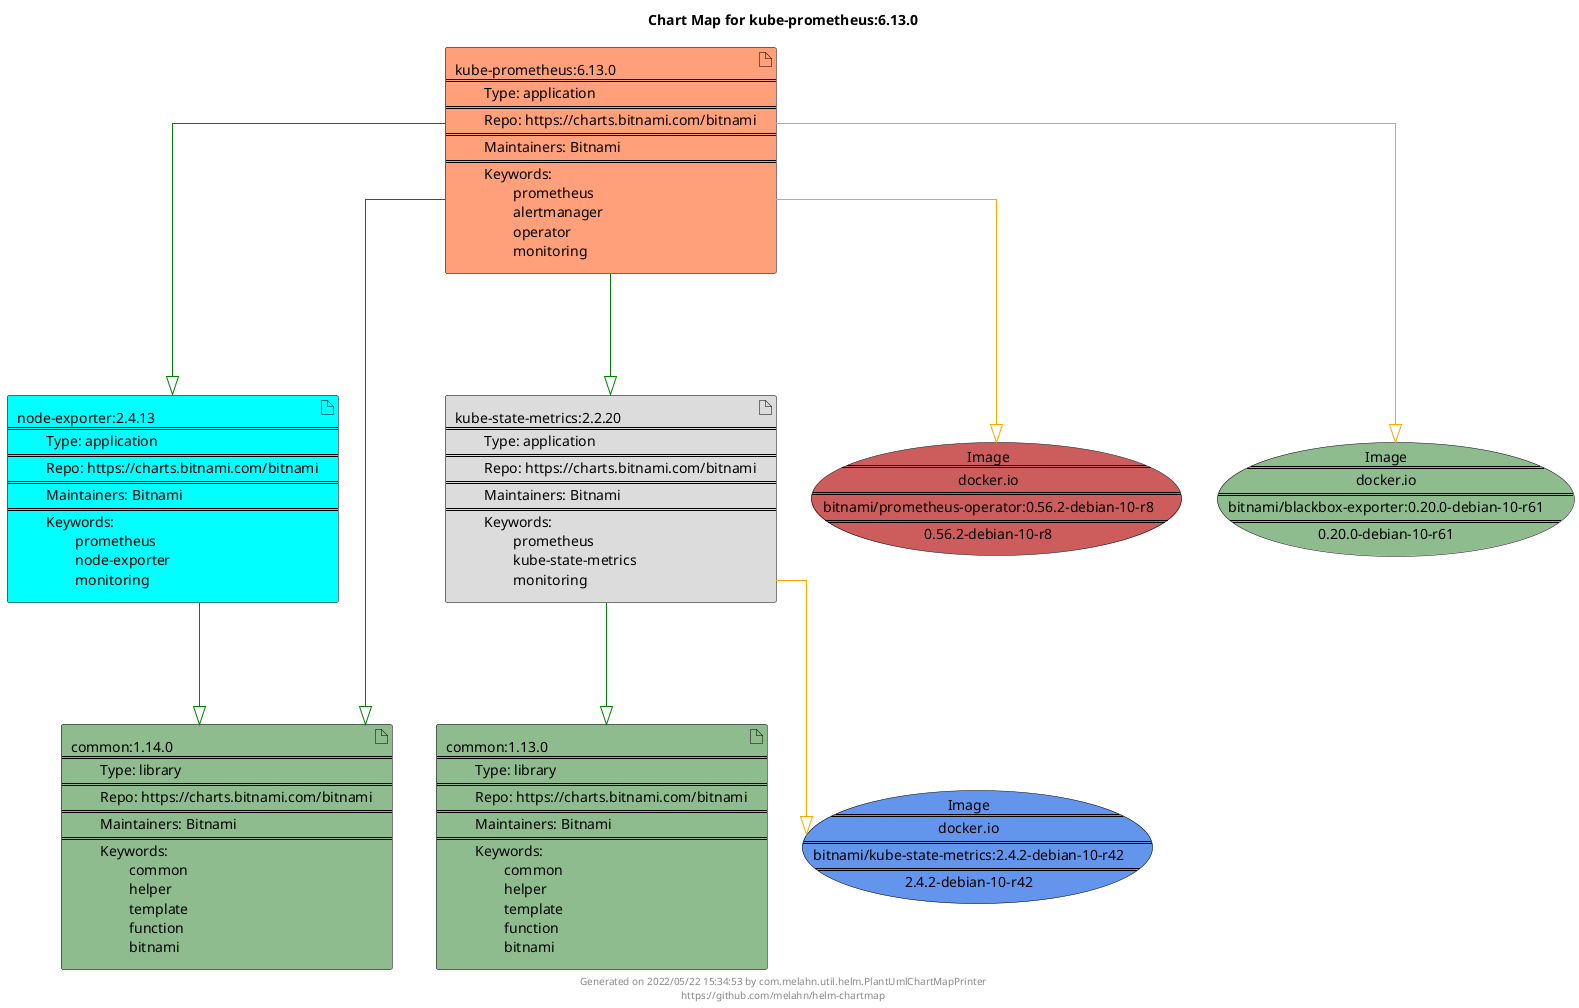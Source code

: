 @startuml
skinparam linetype ortho
skinparam backgroundColor white
skinparam usecaseBorderColor black
skinparam usecaseArrowColor LightSlateGray
skinparam artifactBorderColor black
skinparam artifactArrowColor LightSlateGray

title Chart Map for kube-prometheus:6.13.0

'There are 5 referenced Helm Charts
artifact "common:1.13.0\n====\n\tType: library\n====\n\tRepo: https://charts.bitnami.com/bitnami\n====\n\tMaintainers: Bitnami\n====\n\tKeywords: \n\t\tcommon\n\t\thelper\n\t\ttemplate\n\t\tfunction\n\t\tbitnami" as common_1_13_0 #DarkSeaGreen
artifact "kube-prometheus:6.13.0\n====\n\tType: application\n====\n\tRepo: https://charts.bitnami.com/bitnami\n====\n\tMaintainers: Bitnami\n====\n\tKeywords: \n\t\tprometheus\n\t\talertmanager\n\t\toperator\n\t\tmonitoring" as kube_prometheus_6_13_0 #LightSalmon
artifact "node-exporter:2.4.13\n====\n\tType: application\n====\n\tRepo: https://charts.bitnami.com/bitnami\n====\n\tMaintainers: Bitnami\n====\n\tKeywords: \n\t\tprometheus\n\t\tnode-exporter\n\t\tmonitoring" as node_exporter_2_4_13 #Aqua
artifact "common:1.14.0\n====\n\tType: library\n====\n\tRepo: https://charts.bitnami.com/bitnami\n====\n\tMaintainers: Bitnami\n====\n\tKeywords: \n\t\tcommon\n\t\thelper\n\t\ttemplate\n\t\tfunction\n\t\tbitnami" as common_1_14_0 #DarkSeaGreen
artifact "kube-state-metrics:2.2.20\n====\n\tType: application\n====\n\tRepo: https://charts.bitnami.com/bitnami\n====\n\tMaintainers: Bitnami\n====\n\tKeywords: \n\t\tprometheus\n\t\tkube-state-metrics\n\t\tmonitoring" as kube_state_metrics_2_2_20 #Gainsboro

'There are 3 referenced Docker Images
usecase "Image\n====\ndocker.io\n====\nbitnami/prometheus-operator:0.56.2-debian-10-r8\n====\n0.56.2-debian-10-r8" as docker_io_bitnami_prometheus_operator_0_56_2_debian_10_r8 #IndianRed
usecase "Image\n====\ndocker.io\n====\nbitnami/blackbox-exporter:0.20.0-debian-10-r61\n====\n0.20.0-debian-10-r61" as docker_io_bitnami_blackbox_exporter_0_20_0_debian_10_r61 #DarkSeaGreen
usecase "Image\n====\ndocker.io\n====\nbitnami/kube-state-metrics:2.4.2-debian-10-r42\n====\n2.4.2-debian-10-r42" as docker_io_bitnami_kube_state_metrics_2_4_2_debian_10_r42 #CornflowerBlue

'Chart Dependencies
kube_prometheus_6_13_0--[#green]-|>node_exporter_2_4_13
node_exporter_2_4_13--[#green]-|>common_1_14_0
kube_prometheus_6_13_0--[#green]-|>kube_state_metrics_2_2_20
kube_state_metrics_2_2_20--[#green]-|>common_1_13_0
kube_prometheus_6_13_0--[#green]-|>common_1_14_0
kube_prometheus_6_13_0--[#orange]-|>docker_io_bitnami_blackbox_exporter_0_20_0_debian_10_r61
kube_prometheus_6_13_0--[#orange]-|>docker_io_bitnami_prometheus_operator_0_56_2_debian_10_r8
kube_state_metrics_2_2_20--[#orange]-|>docker_io_bitnami_kube_state_metrics_2_4_2_debian_10_r42

center footer Generated on 2022/05/22 15:34:53 by com.melahn.util.helm.PlantUmlChartMapPrinter\nhttps://github.com/melahn/helm-chartmap
@enduml
